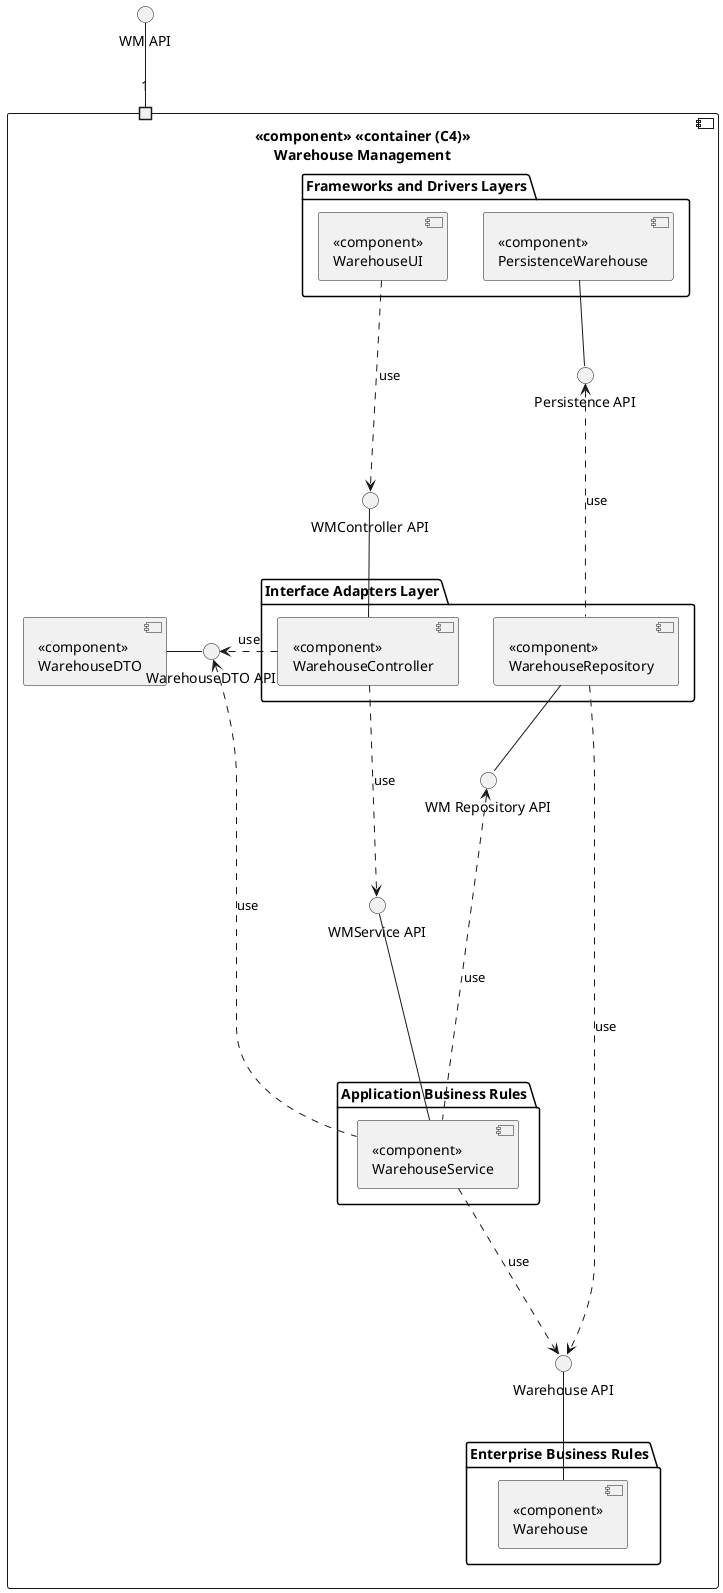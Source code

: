 @startuml
'https://plantuml.com/component-diagram
interface "WM API" as api

component "<<component>> <<container (C4)>>\nWarehouse Management\n"{

    portin 1
    package "Frameworks and Drivers Layers" {
        component "<<component>>\nWarehouseUI" as UI
        component "<<component>>\nPersistenceWarehouse" as PRT

    }

    package "Interface Adapters Layer" {
        component "<<component>>\nWarehouseController" as CT
        component "<<component>>\nWarehouseRepository" as RP

    }

    component "<<component>>\nWarehouseDTO" as DTO
    interface "WMController API" as API1
    interface "WMService API" as API2
    interface "Persistence API" as API3
    interface "Warehouse API" as API4
    interface "WM Repository API" as API5
    interface "WarehouseDTO API" as API6

    package "Application Business Rules" {
        component "<<component>>\nWarehouseService" as SV
    }

    package "Enterprise Business Rules" {
        component "<<component>>\nWarehouse" as WH

    }

}

api -- 1
UI -down..> API1 : use
CT -up- API1
SV -up-- API2
CT -down..>API2 : use

PRT -down- API3
RP -up..> API3 : use
WH -up- API4
SV -down..> API4 : use

RP -down-API5
SV -up..> API5 : use
RP -down..> API4 : use

DTO -right- API6
CT -right.> API6 : use
SV -up..> API6 : use


@enduml